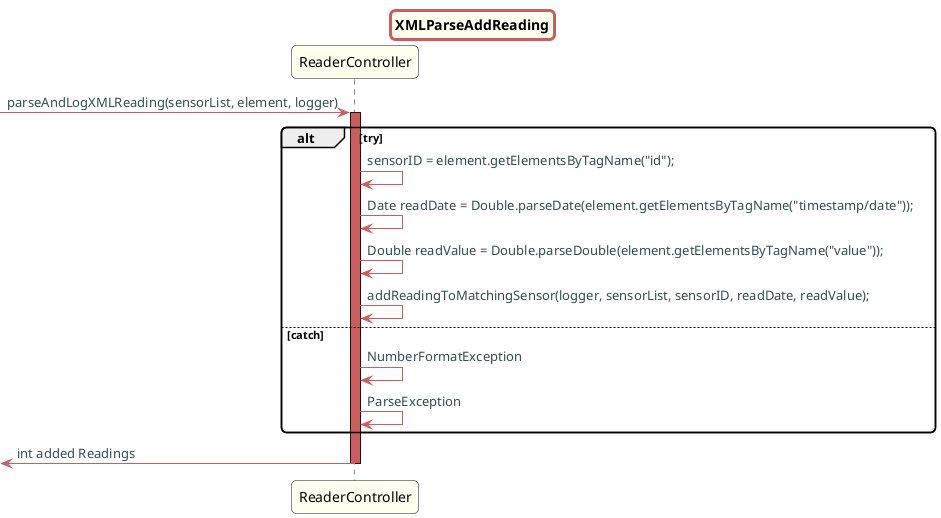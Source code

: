 @startuml

skinparam titleBorderRoundCorner 10
skinparam titleBorderThickness 3
skinparam titleBorderColor indianred
skinparam titleBackgroundColor ivory
skinparam FontName quicksand

skinparam actor {
 	BorderColor indianred
 	}

 skinparam sequence {
 	LifeLineBackgroundColor indianred
 	ParticipantBackgroundColor ivory
 }

 skinparam roundcorner 10

 skinparam component {
   arrowThickness 1
   ArrowFontName Verdana
   ArrowColor indianred
   ArrowFontColor darkslategrey
 }


title XMLParseAddReading
-> ReaderController: parseAndLogXMLReading(sensorList, element, logger)
activate ReaderController

alt try

ReaderController -> ReaderController: sensorID = element.getElementsByTagName("id");
ReaderController -> ReaderController: Date readDate = Double.parseDate(element.getElementsByTagName("timestamp/date"));
ReaderController -> ReaderController: Double readValue = Double.parseDouble(element.getElementsByTagName("value"));
ReaderController -> ReaderController: addReadingToMatchingSensor(logger, sensorList, sensorID, readDate, readValue);
else catch
ReaderController -> ReaderController: NumberFormatException
ReaderController -> ReaderController: ParseException
end
<- ReaderController: int added Readings
deactivate ReaderController

@enduml